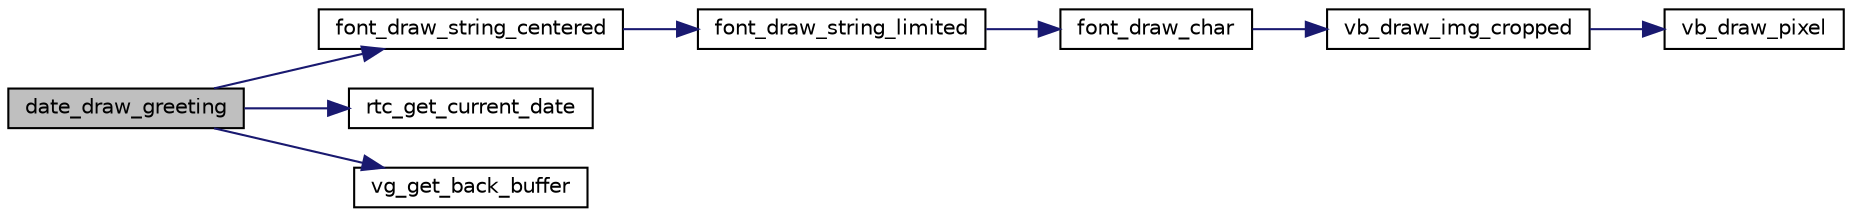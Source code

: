 digraph "date_draw_greeting"
{
 // LATEX_PDF_SIZE
  edge [fontname="Helvetica",fontsize="10",labelfontname="Helvetica",labelfontsize="10"];
  node [fontname="Helvetica",fontsize="10",shape=record];
  rankdir="LR";
  Node1 [label="date_draw_greeting",height=0.2,width=0.4,color="black", fillcolor="grey75", style="filled", fontcolor="black",tooltip="Draws a greeting according to the current date to the given screen coordinates."];
  Node1 -> Node2 [color="midnightblue",fontsize="10",style="solid",fontname="Helvetica"];
  Node2 [label="font_draw_string_centered",height=0.2,width=0.4,color="black", fillcolor="white", style="filled",URL="$group__font.html#ga76f55190cabfad9be834e7f9b435441d",tooltip="Draws a substring of a string centered in the given coordinates in the given buffer."];
  Node2 -> Node3 [color="midnightblue",fontsize="10",style="solid",fontname="Helvetica"];
  Node3 [label="font_draw_string_limited",height=0.2,width=0.4,color="black", fillcolor="white", style="filled",URL="$group__font.html#ga9b434230690465196da266df4141511d",tooltip="Draws a substring of a string to the given coordinates in the given buffer."];
  Node3 -> Node4 [color="midnightblue",fontsize="10",style="solid",fontname="Helvetica"];
  Node4 [label="font_draw_char",height=0.2,width=0.4,color="black", fillcolor="white", style="filled",URL="$group__font.html#gaa049c74a42572fa8713f9d08ddf42fc1",tooltip="Draws a given char to the given coordinates in the given buffer."];
  Node4 -> Node5 [color="midnightblue",fontsize="10",style="solid",fontname="Helvetica"];
  Node5 [label="vb_draw_img_cropped",height=0.2,width=0.4,color="black", fillcolor="white", style="filled",URL="$group__graphics.html#ga31260a04eb12bc7be5012378500b09b0",tooltip="Draws a portion of a given xpm image in the given buffer in the given coordinates."];
  Node5 -> Node6 [color="midnightblue",fontsize="10",style="solid",fontname="Helvetica"];
  Node6 [label="vb_draw_pixel",height=0.2,width=0.4,color="black", fillcolor="white", style="filled",URL="$group__graphics.html#ga257b5dac975604f70651e8764ad8acd8",tooltip="Draws a pixel in the given buffer in the given coordinates with the given color."];
  Node1 -> Node7 [color="midnightblue",fontsize="10",style="solid",fontname="Helvetica"];
  Node7 [label="rtc_get_current_date",height=0.2,width=0.4,color="black", fillcolor="white", style="filled",URL="$group__rtc.html#gac608d19e8db3bcd96930b3e4441583ec",tooltip="Gets the current date from inside the rtc module."];
  Node1 -> Node8 [color="midnightblue",fontsize="10",style="solid",fontname="Helvetica"];
  Node8 [label="vg_get_back_buffer",height=0.2,width=0.4,color="black", fillcolor="white", style="filled",URL="$group__video__gr.html#gaecb0fe68de84fcbe553f77d62b37c69b",tooltip="Gets the back buffer."];
}
